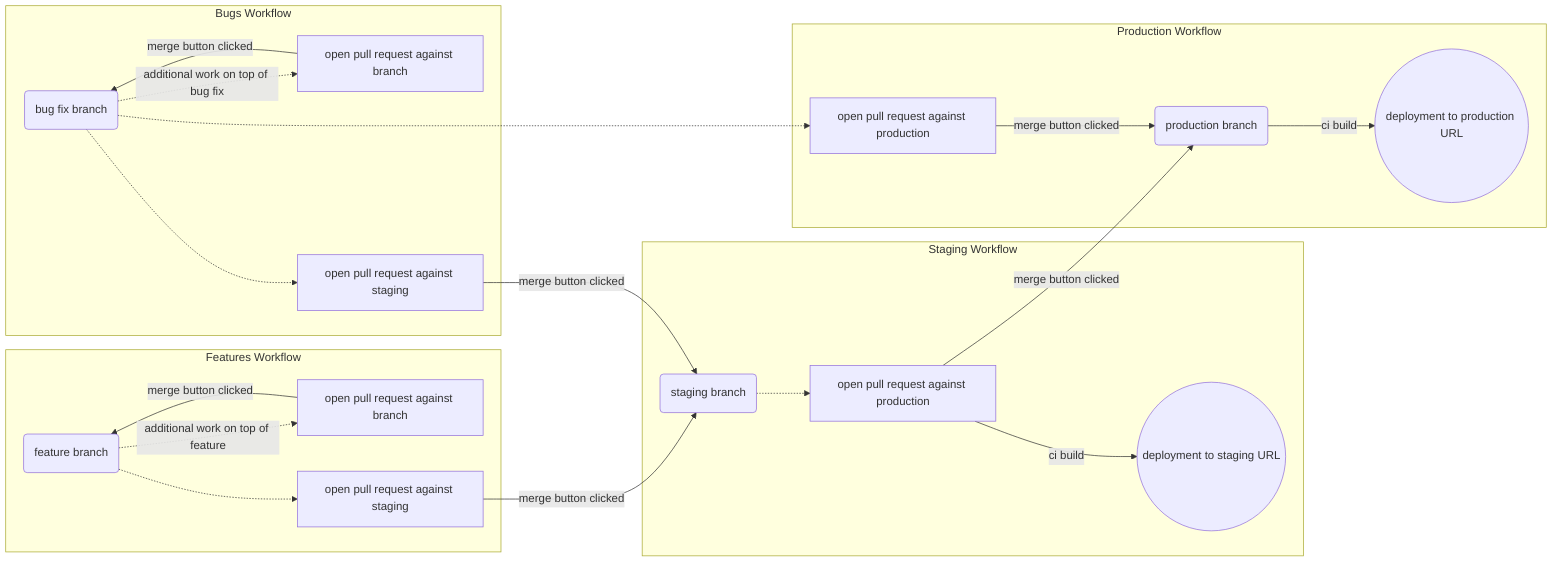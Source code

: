 %% Github flow for `18F/vote-gov`

graph LR
  subgraph Features Workflow
    f1(feature branch)
    f3[open pull request against branch]
    f4[open pull request against staging]
    f1 -.-> f4
    f1 -.-> |additional work on top of feature| f3
    f3 --> |merge button clicked| f1
  end
  subgraph Staging Workflow
    s1(staging branch)
    s2((deployment to staging URL))
    s3[open pull request against production]
    s1 -.-> s3
    s3 --> |ci build| s2
  end
  subgraph Production Workflow
    p1(production branch)
    p2((deployment to production URL))
    b5 --> |merge button clicked| p1
    s3 --> |merge button clicked| p1
    p1 --> |ci build| p2
  end
  subgraph Bugs Workflow
    b1(bug fix branch)
    b3[open pull request against branch]
    b4[open pull request against staging]
    b5[open pull request against production]
    b1 -.-> b4
    b1 -.-> b5
    b1 -.-> |additional work on top of bug fix| b3
    b3 --> |merge button clicked| b1
  end
  f4 --> |merge button clicked| s1
  b4 --> |merge button clicked| s1